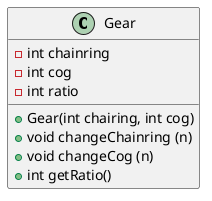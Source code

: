 @startuml
class Gear {
    - int chainring
    - int cog
    - int ratio

    + Gear(int chairing, int cog)
    + void changeChainring (n)
    + void changeCog (n)
    + int getRatio()
}
@enduml